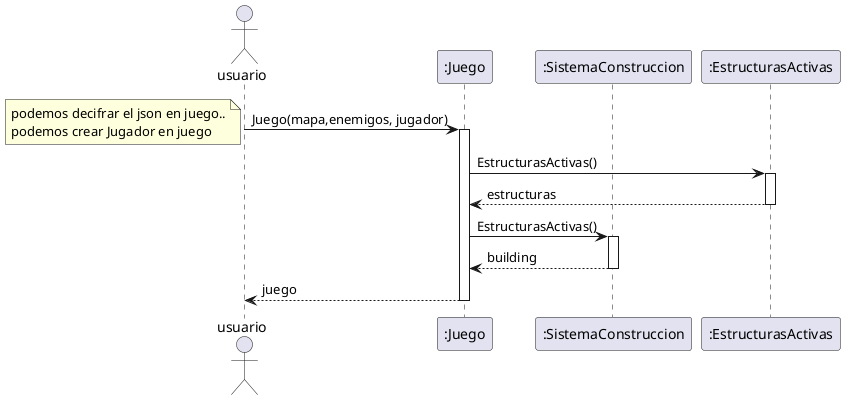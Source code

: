 @startuml

Actor usuario as sis
participant ":Juego" as juego
participant ":SistemaConstruccion" as building
participant ":EstructurasActivas" as estructuras



sis -> juego: Juego(mapa,enemigos, jugador)
note left
podemos decifrar el json en juego..
podemos crear Jugador en juego
end note
activate juego

juego->estructuras: EstructurasActivas()
activate estructuras
estructuras-->juego: estructuras
deactivate estructuras



juego->building: EstructurasActivas()
activate building
building-->juego: building
deactivate building





juego--> sis: juego
deactivate juego



@enduml